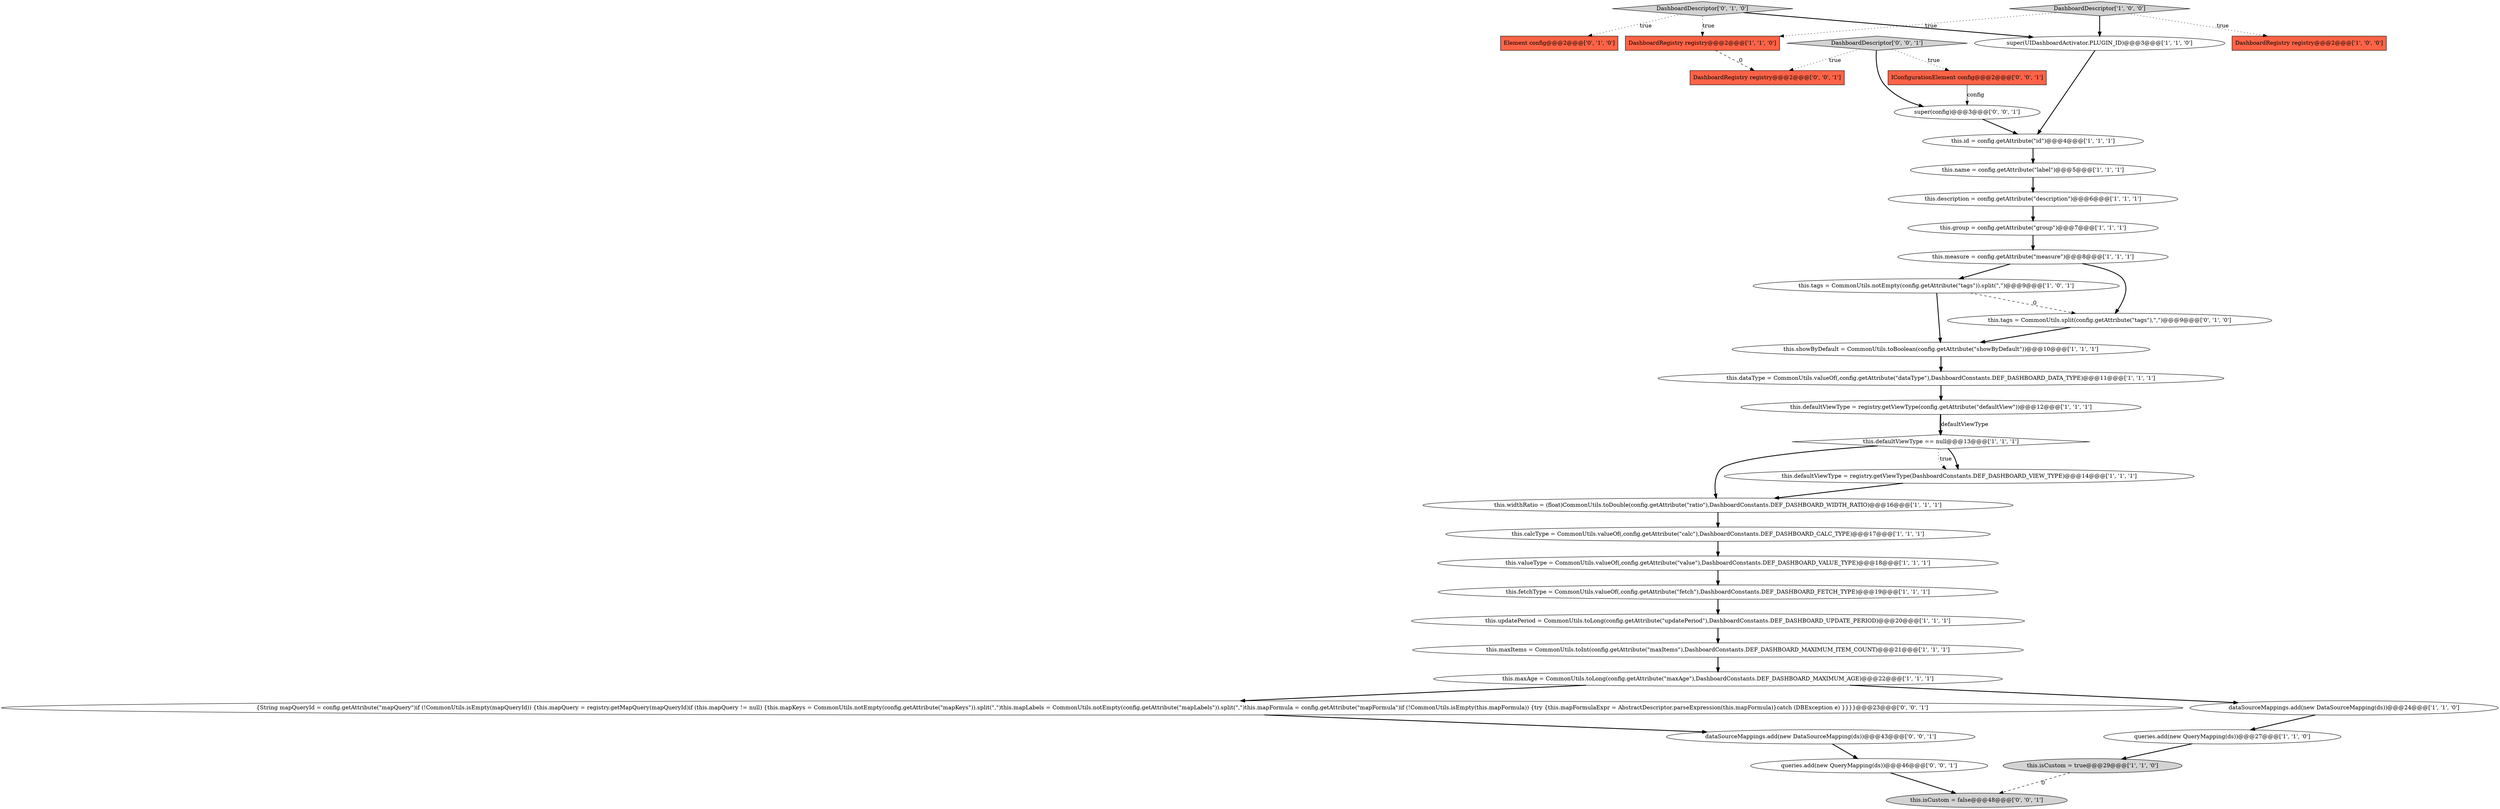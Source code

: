 digraph {
12 [style = filled, label = "DashboardRegistry registry@@@2@@@['1', '1', '0']", fillcolor = tomato, shape = box image = "AAA0AAABBB1BBB"];
23 [style = filled, label = "this.defaultViewType == null@@@13@@@['1', '1', '1']", fillcolor = white, shape = diamond image = "AAA0AAABBB1BBB"];
4 [style = filled, label = "this.group = config.getAttribute(\"group\")@@@7@@@['1', '1', '1']", fillcolor = white, shape = ellipse image = "AAA0AAABBB1BBB"];
19 [style = filled, label = "this.showByDefault = CommonUtils.toBoolean(config.getAttribute(\"showByDefault\"))@@@10@@@['1', '1', '1']", fillcolor = white, shape = ellipse image = "AAA0AAABBB1BBB"];
25 [style = filled, label = "DashboardDescriptor['0', '1', '0']", fillcolor = lightgray, shape = diamond image = "AAA0AAABBB2BBB"];
32 [style = filled, label = "DashboardRegistry registry@@@2@@@['0', '0', '1']", fillcolor = tomato, shape = box image = "AAA0AAABBB3BBB"];
34 [style = filled, label = "queries.add(new QueryMapping(ds))@@@46@@@['0', '0', '1']", fillcolor = white, shape = ellipse image = "AAA0AAABBB3BBB"];
33 [style = filled, label = "{String mapQueryId = config.getAttribute(\"mapQuery\")if (!CommonUtils.isEmpty(mapQueryId)) {this.mapQuery = registry.getMapQuery(mapQueryId)if (this.mapQuery != null) {this.mapKeys = CommonUtils.notEmpty(config.getAttribute(\"mapKeys\")).split(\",\")this.mapLabels = CommonUtils.notEmpty(config.getAttribute(\"mapLabels\")).split(\",\")this.mapFormula = config.getAttribute(\"mapFormula\")if (!CommonUtils.isEmpty(this.mapFormula)) {try {this.mapFormulaExpr = AbstractDescriptor.parseExpression(this.mapFormula)}catch (DBException e) }}}}@@@23@@@['0', '0', '1']", fillcolor = white, shape = ellipse image = "AAA0AAABBB3BBB"];
10 [style = filled, label = "this.defaultViewType = registry.getViewType(DashboardConstants.DEF_DASHBOARD_VIEW_TYPE)@@@14@@@['1', '1', '1']", fillcolor = white, shape = ellipse image = "AAA0AAABBB1BBB"];
16 [style = filled, label = "this.valueType = CommonUtils.valueOf(,config.getAttribute(\"value\"),DashboardConstants.DEF_DASHBOARD_VALUE_TYPE)@@@18@@@['1', '1', '1']", fillcolor = white, shape = ellipse image = "AAA0AAABBB1BBB"];
27 [style = filled, label = "Element config@@@2@@@['0', '1', '0']", fillcolor = tomato, shape = box image = "AAA0AAABBB2BBB"];
11 [style = filled, label = "super(UIDashboardActivator.PLUGIN_ID)@@@3@@@['1', '1', '0']", fillcolor = white, shape = ellipse image = "AAA0AAABBB1BBB"];
1 [style = filled, label = "dataSourceMappings.add(new DataSourceMapping(ds))@@@24@@@['1', '1', '0']", fillcolor = white, shape = ellipse image = "AAA0AAABBB1BBB"];
6 [style = filled, label = "this.dataType = CommonUtils.valueOf(,config.getAttribute(\"dataType\"),DashboardConstants.DEF_DASHBOARD_DATA_TYPE)@@@11@@@['1', '1', '1']", fillcolor = white, shape = ellipse image = "AAA0AAABBB1BBB"];
14 [style = filled, label = "this.id = config.getAttribute(\"id\")@@@4@@@['1', '1', '1']", fillcolor = white, shape = ellipse image = "AAA0AAABBB1BBB"];
17 [style = filled, label = "this.defaultViewType = registry.getViewType(config.getAttribute(\"defaultView\"))@@@12@@@['1', '1', '1']", fillcolor = white, shape = ellipse image = "AAA0AAABBB1BBB"];
24 [style = filled, label = "this.maxAge = CommonUtils.toLong(config.getAttribute(\"maxAge\"),DashboardConstants.DEF_DASHBOARD_MAXIMUM_AGE)@@@22@@@['1', '1', '1']", fillcolor = white, shape = ellipse image = "AAA0AAABBB1BBB"];
22 [style = filled, label = "this.description = config.getAttribute(\"description\")@@@6@@@['1', '1', '1']", fillcolor = white, shape = ellipse image = "AAA0AAABBB1BBB"];
7 [style = filled, label = "queries.add(new QueryMapping(ds))@@@27@@@['1', '1', '0']", fillcolor = white, shape = ellipse image = "AAA0AAABBB1BBB"];
18 [style = filled, label = "this.tags = CommonUtils.notEmpty(config.getAttribute(\"tags\")).split(\",\")@@@9@@@['1', '0', '1']", fillcolor = white, shape = ellipse image = "AAA0AAABBB1BBB"];
29 [style = filled, label = "this.isCustom = false@@@48@@@['0', '0', '1']", fillcolor = lightgray, shape = ellipse image = "AAA0AAABBB3BBB"];
13 [style = filled, label = "this.fetchType = CommonUtils.valueOf(,config.getAttribute(\"fetch\"),DashboardConstants.DEF_DASHBOARD_FETCH_TYPE)@@@19@@@['1', '1', '1']", fillcolor = white, shape = ellipse image = "AAA0AAABBB1BBB"];
31 [style = filled, label = "IConfigurationElement config@@@2@@@['0', '0', '1']", fillcolor = tomato, shape = box image = "AAA0AAABBB3BBB"];
26 [style = filled, label = "this.tags = CommonUtils.split(config.getAttribute(\"tags\"),\",\")@@@9@@@['0', '1', '0']", fillcolor = white, shape = ellipse image = "AAA1AAABBB2BBB"];
30 [style = filled, label = "DashboardDescriptor['0', '0', '1']", fillcolor = lightgray, shape = diamond image = "AAA0AAABBB3BBB"];
15 [style = filled, label = "this.calcType = CommonUtils.valueOf(,config.getAttribute(\"calc\"),DashboardConstants.DEF_DASHBOARD_CALC_TYPE)@@@17@@@['1', '1', '1']", fillcolor = white, shape = ellipse image = "AAA0AAABBB1BBB"];
28 [style = filled, label = "super(config)@@@3@@@['0', '0', '1']", fillcolor = white, shape = ellipse image = "AAA0AAABBB3BBB"];
5 [style = filled, label = "this.widthRatio = (float)CommonUtils.toDouble(config.getAttribute(\"ratio\"),DashboardConstants.DEF_DASHBOARD_WIDTH_RATIO)@@@16@@@['1', '1', '1']", fillcolor = white, shape = ellipse image = "AAA0AAABBB1BBB"];
20 [style = filled, label = "this.updatePeriod = CommonUtils.toLong(config.getAttribute(\"updatePeriod\"),DashboardConstants.DEF_DASHBOARD_UPDATE_PERIOD)@@@20@@@['1', '1', '1']", fillcolor = white, shape = ellipse image = "AAA0AAABBB1BBB"];
21 [style = filled, label = "this.name = config.getAttribute(\"label\")@@@5@@@['1', '1', '1']", fillcolor = white, shape = ellipse image = "AAA0AAABBB1BBB"];
2 [style = filled, label = "this.maxItems = CommonUtils.toInt(config.getAttribute(\"maxItems\"),DashboardConstants.DEF_DASHBOARD_MAXIMUM_ITEM_COUNT)@@@21@@@['1', '1', '1']", fillcolor = white, shape = ellipse image = "AAA0AAABBB1BBB"];
0 [style = filled, label = "this.isCustom = true@@@29@@@['1', '1', '0']", fillcolor = lightgray, shape = ellipse image = "AAA0AAABBB1BBB"];
8 [style = filled, label = "DashboardDescriptor['1', '0', '0']", fillcolor = lightgray, shape = diamond image = "AAA0AAABBB1BBB"];
9 [style = filled, label = "this.measure = config.getAttribute(\"measure\")@@@8@@@['1', '1', '1']", fillcolor = white, shape = ellipse image = "AAA0AAABBB1BBB"];
35 [style = filled, label = "dataSourceMappings.add(new DataSourceMapping(ds))@@@43@@@['0', '0', '1']", fillcolor = white, shape = ellipse image = "AAA0AAABBB3BBB"];
3 [style = filled, label = "DashboardRegistry registry@@@2@@@['1', '0', '0']", fillcolor = tomato, shape = box image = "AAA0AAABBB1BBB"];
9->18 [style = bold, label=""];
25->12 [style = dotted, label="true"];
19->6 [style = bold, label=""];
21->22 [style = bold, label=""];
24->33 [style = bold, label=""];
23->10 [style = bold, label=""];
0->29 [style = dashed, label="0"];
14->21 [style = bold, label=""];
23->10 [style = dotted, label="true"];
6->17 [style = bold, label=""];
16->13 [style = bold, label=""];
11->14 [style = bold, label=""];
24->1 [style = bold, label=""];
25->11 [style = bold, label=""];
26->19 [style = bold, label=""];
30->32 [style = dotted, label="true"];
25->27 [style = dotted, label="true"];
8->11 [style = bold, label=""];
33->35 [style = bold, label=""];
8->12 [style = dotted, label="true"];
18->19 [style = bold, label=""];
30->31 [style = dotted, label="true"];
4->9 [style = bold, label=""];
7->0 [style = bold, label=""];
23->5 [style = bold, label=""];
22->4 [style = bold, label=""];
15->16 [style = bold, label=""];
31->28 [style = solid, label="config"];
17->23 [style = bold, label=""];
18->26 [style = dashed, label="0"];
2->24 [style = bold, label=""];
30->28 [style = bold, label=""];
9->26 [style = bold, label=""];
8->3 [style = dotted, label="true"];
20->2 [style = bold, label=""];
34->29 [style = bold, label=""];
13->20 [style = bold, label=""];
1->7 [style = bold, label=""];
17->23 [style = solid, label="defaultViewType"];
28->14 [style = bold, label=""];
35->34 [style = bold, label=""];
12->32 [style = dashed, label="0"];
10->5 [style = bold, label=""];
5->15 [style = bold, label=""];
}
